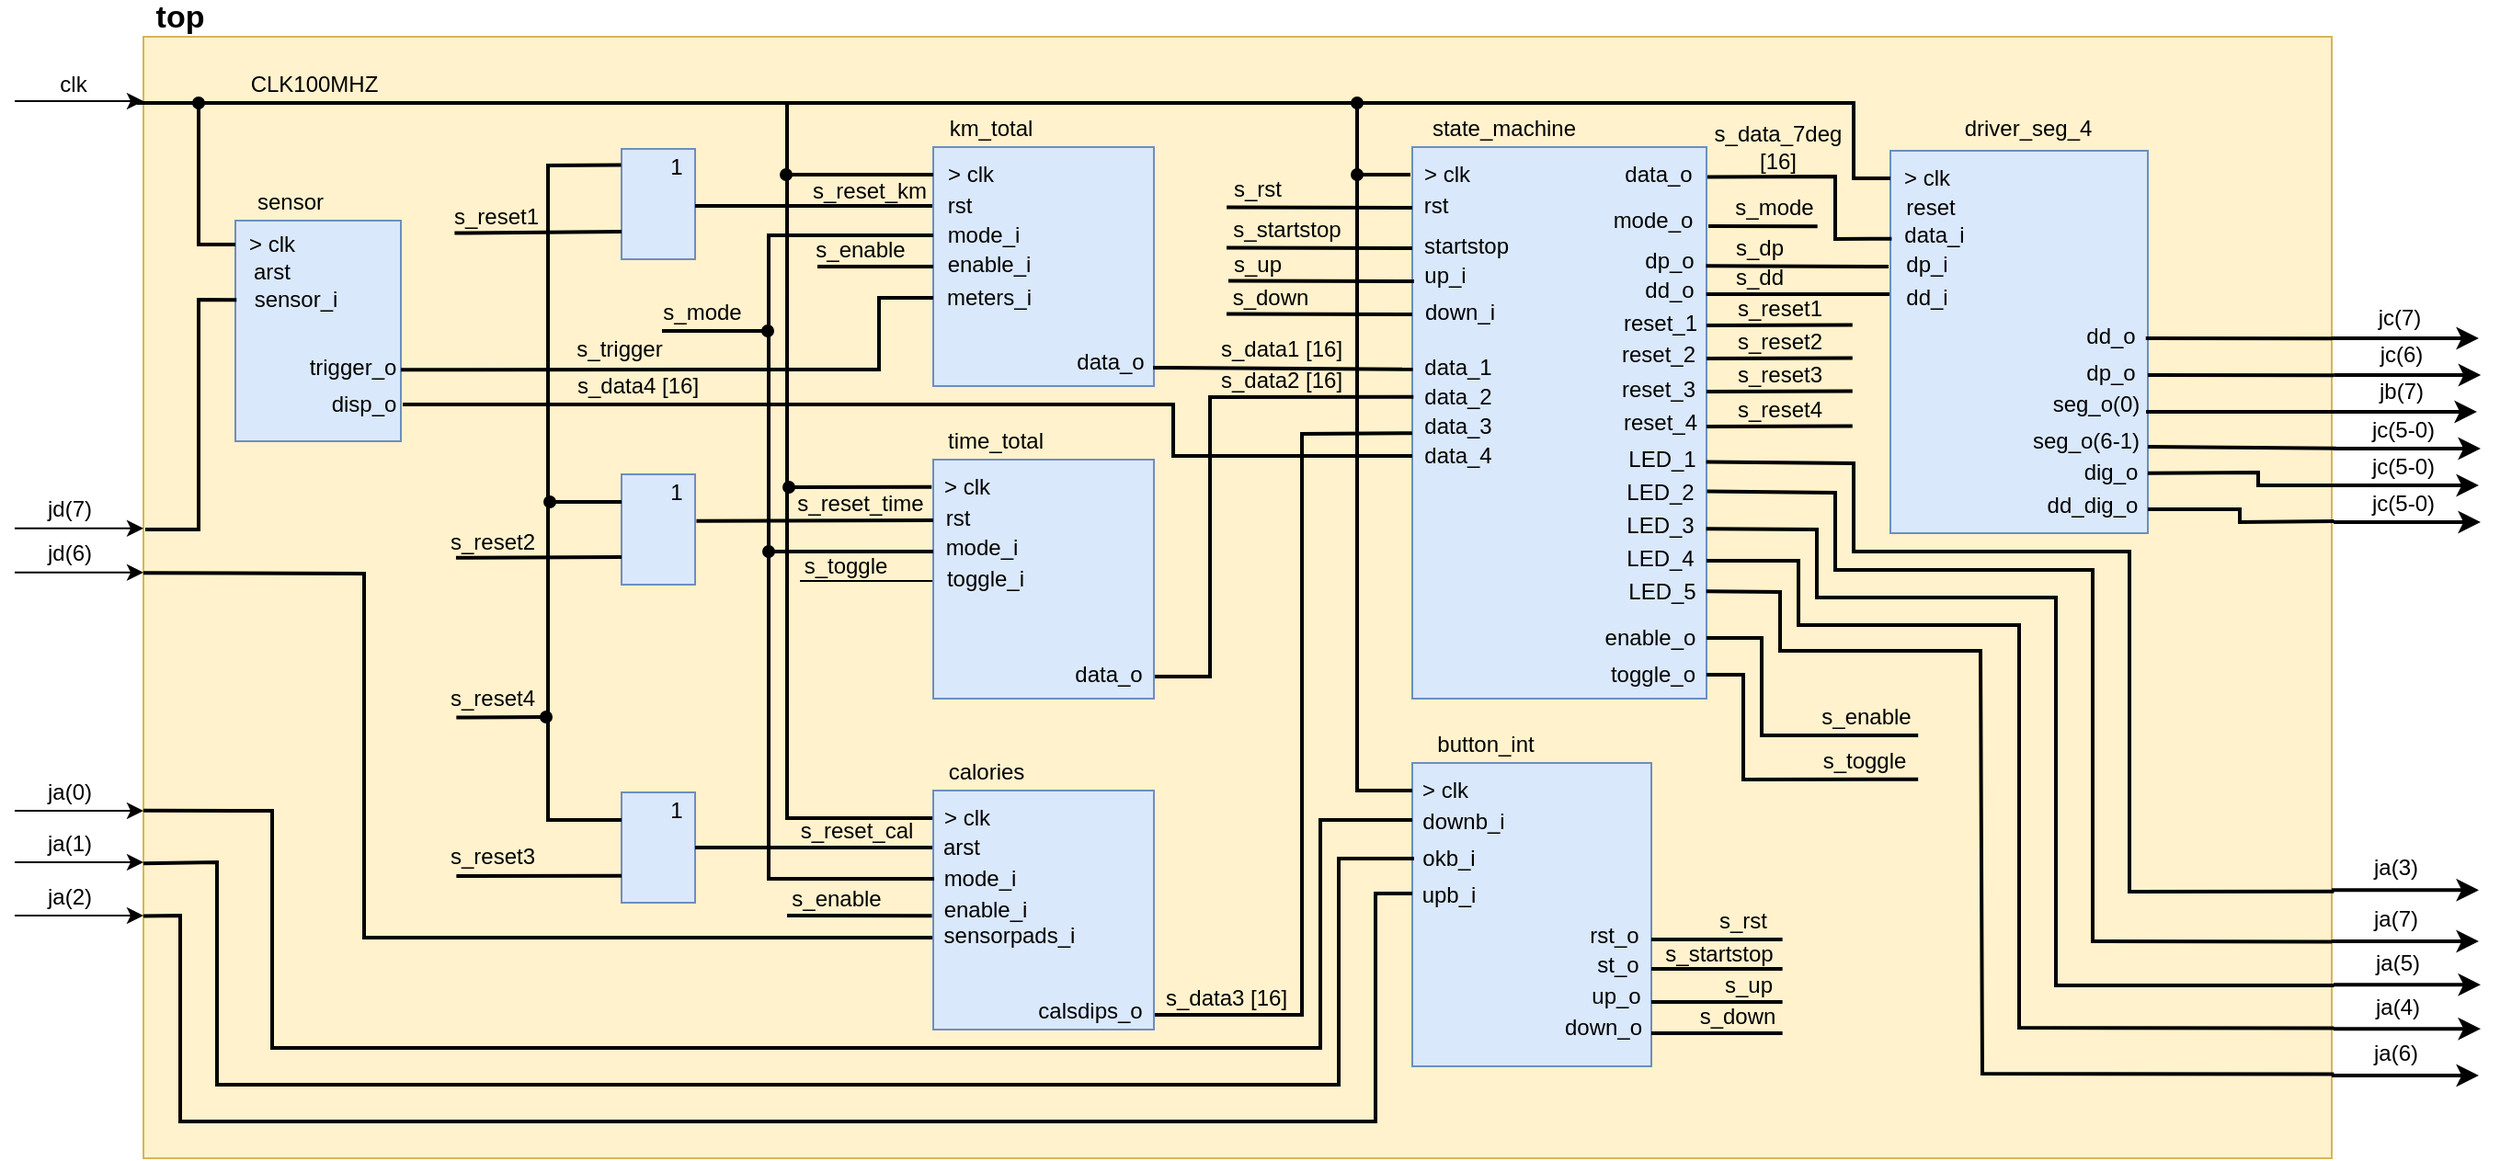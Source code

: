<mxfile version="14.6.9" type="device"><diagram id="CzfHT3BJYN8HPjfMeyfu" name="Page-1"><mxGraphModel dx="1681" dy="1705" grid="1" gridSize="10" guides="1" tooltips="1" connect="1" arrows="1" fold="1" page="1" pageScale="1" pageWidth="827" pageHeight="1169" math="0" shadow="0"><root><mxCell id="0"/><mxCell id="1" parent="0"/><mxCell id="PpUdKzaVcHyALRrH92id-59" value="" style="rounded=0;whiteSpace=wrap;html=1;fillColor=#fff2cc;strokeColor=#d6b656;" parent="1" vertex="1"><mxGeometry x="10" width="1190" height="610" as="geometry"/></mxCell><mxCell id="PpUdKzaVcHyALRrH92id-1" value="sensor" style="text;html=1;strokeColor=none;fillColor=none;align=center;verticalAlign=middle;whiteSpace=wrap;rounded=0;" parent="1" vertex="1"><mxGeometry x="60" y="80" width="60" height="20" as="geometry"/></mxCell><mxCell id="PpUdKzaVcHyALRrH92id-2" value="" style="rounded=0;whiteSpace=wrap;html=1;fillColor=#dae8fc;strokeColor=#6c8ebf;" parent="1" vertex="1"><mxGeometry x="60" y="100" width="90" height="120" as="geometry"/></mxCell><mxCell id="PpUdKzaVcHyALRrH92id-3" value="disp_o" style="text;html=1;strokeColor=none;fillColor=none;align=center;verticalAlign=middle;whiteSpace=wrap;rounded=0;" parent="1" vertex="1"><mxGeometry x="110" y="190" width="40" height="20" as="geometry"/></mxCell><mxCell id="PpUdKzaVcHyALRrH92id-5" value="" style="rounded=0;whiteSpace=wrap;html=1;fillColor=#dae8fc;strokeColor=#6c8ebf;" parent="1" vertex="1"><mxGeometry x="270" y="61" width="40" height="60" as="geometry"/></mxCell><mxCell id="PpUdKzaVcHyALRrH92id-6" value="1" style="text;html=1;strokeColor=none;fillColor=none;align=center;verticalAlign=middle;whiteSpace=wrap;rounded=0;" parent="1" vertex="1"><mxGeometry x="280" y="61" width="40" height="20" as="geometry"/></mxCell><mxCell id="PpUdKzaVcHyALRrH92id-7" value="" style="rounded=0;whiteSpace=wrap;html=1;fillColor=#dae8fc;strokeColor=#6c8ebf;" parent="1" vertex="1"><mxGeometry x="439.5" y="60" width="120" height="130" as="geometry"/></mxCell><mxCell id="PpUdKzaVcHyALRrH92id-8" value="&amp;gt; clk" style="text;html=1;strokeColor=none;fillColor=none;align=center;verticalAlign=middle;whiteSpace=wrap;rounded=0;" parent="1" vertex="1"><mxGeometry x="439.5" y="60" width="40" height="30" as="geometry"/></mxCell><mxCell id="PpUdKzaVcHyALRrH92id-9" value="rst" style="text;html=1;strokeColor=none;fillColor=none;align=center;verticalAlign=middle;whiteSpace=wrap;rounded=0;" parent="1" vertex="1"><mxGeometry x="433.5" y="82" width="40" height="20" as="geometry"/></mxCell><mxCell id="PpUdKzaVcHyALRrH92id-10" value="mode_i" style="text;html=1;strokeColor=none;fillColor=none;align=center;verticalAlign=middle;whiteSpace=wrap;rounded=0;" parent="1" vertex="1"><mxGeometry x="436.5" y="98" width="60" height="20" as="geometry"/></mxCell><mxCell id="PpUdKzaVcHyALRrH92id-11" value="enable_i" style="text;html=1;strokeColor=none;fillColor=none;align=center;verticalAlign=middle;whiteSpace=wrap;rounded=0;" parent="1" vertex="1"><mxGeometry x="429.5" y="114" width="80" height="20" as="geometry"/></mxCell><mxCell id="PpUdKzaVcHyALRrH92id-12" value="meters_i" style="text;html=1;strokeColor=none;fillColor=none;align=center;verticalAlign=middle;whiteSpace=wrap;rounded=0;" parent="1" vertex="1"><mxGeometry x="436.5" y="132" width="66" height="20" as="geometry"/></mxCell><mxCell id="PpUdKzaVcHyALRrH92id-13" value="data_o" style="text;html=1;strokeColor=none;fillColor=none;align=center;verticalAlign=middle;whiteSpace=wrap;rounded=0;" parent="1" vertex="1"><mxGeometry x="500.5" y="167" width="70" height="20" as="geometry"/></mxCell><mxCell id="PpUdKzaVcHyALRrH92id-14" value="" style="rounded=0;whiteSpace=wrap;html=1;fillColor=#dae8fc;strokeColor=#6c8ebf;" parent="1" vertex="1"><mxGeometry x="439.5" y="230" width="120" height="130" as="geometry"/></mxCell><mxCell id="PpUdKzaVcHyALRrH92id-16" value="rst" style="text;html=1;strokeColor=none;fillColor=none;align=center;verticalAlign=middle;whiteSpace=wrap;rounded=0;" parent="1" vertex="1"><mxGeometry x="433" y="252" width="40" height="20" as="geometry"/></mxCell><mxCell id="PpUdKzaVcHyALRrH92id-17" value="mode_i" style="text;html=1;strokeColor=none;fillColor=none;align=center;verticalAlign=middle;whiteSpace=wrap;rounded=0;" parent="1" vertex="1"><mxGeometry x="436" y="268" width="60" height="20" as="geometry"/></mxCell><mxCell id="PpUdKzaVcHyALRrH92id-18" value="toggle_i" style="text;html=1;strokeColor=none;fillColor=none;align=center;verticalAlign=middle;whiteSpace=wrap;rounded=0;" parent="1" vertex="1"><mxGeometry x="427.5" y="285" width="80" height="20" as="geometry"/></mxCell><mxCell id="PpUdKzaVcHyALRrH92id-20" value="data_o" style="text;html=1;strokeColor=none;fillColor=none;align=center;verticalAlign=middle;whiteSpace=wrap;rounded=0;" parent="1" vertex="1"><mxGeometry x="500" y="337" width="70" height="20" as="geometry"/></mxCell><mxCell id="PpUdKzaVcHyALRrH92id-21" value="" style="rounded=0;whiteSpace=wrap;html=1;fillColor=#dae8fc;strokeColor=#6c8ebf;" parent="1" vertex="1"><mxGeometry x="439.5" y="410" width="120" height="130" as="geometry"/></mxCell><mxCell id="PpUdKzaVcHyALRrH92id-26" value="calsdips_o" style="text;html=1;strokeColor=none;fillColor=none;align=center;verticalAlign=middle;whiteSpace=wrap;rounded=0;" parent="1" vertex="1"><mxGeometry x="489.5" y="520" width="70" height="20" as="geometry"/></mxCell><mxCell id="PpUdKzaVcHyALRrH92id-30" value="km_total" style="text;html=1;strokeColor=none;fillColor=none;align=center;verticalAlign=middle;whiteSpace=wrap;rounded=0;" parent="1" vertex="1"><mxGeometry x="437.5" y="40" width="66" height="20" as="geometry"/></mxCell><mxCell id="PpUdKzaVcHyALRrH92id-31" value="" style="rounded=0;whiteSpace=wrap;html=1;fillColor=#dae8fc;strokeColor=#6c8ebf;" parent="1" vertex="1"><mxGeometry x="700" y="60" width="160" height="300" as="geometry"/></mxCell><mxCell id="PpUdKzaVcHyALRrH92id-32" value="state_machine" style="text;html=1;strokeColor=none;fillColor=none;align=center;verticalAlign=middle;whiteSpace=wrap;rounded=0;" parent="1" vertex="1"><mxGeometry x="700" y="40" width="100" height="20" as="geometry"/></mxCell><mxCell id="PpUdKzaVcHyALRrH92id-33" value="&amp;gt; clk" style="text;html=1;strokeColor=none;fillColor=none;align=center;verticalAlign=middle;whiteSpace=wrap;rounded=0;" parent="1" vertex="1"><mxGeometry x="699" y="60" width="40" height="30" as="geometry"/></mxCell><mxCell id="PpUdKzaVcHyALRrH92id-34" value="rst" style="text;html=1;strokeColor=none;fillColor=none;align=center;verticalAlign=middle;whiteSpace=wrap;rounded=0;" parent="1" vertex="1"><mxGeometry x="693" y="82" width="40" height="20" as="geometry"/></mxCell><mxCell id="PpUdKzaVcHyALRrH92id-35" value="startstop" style="text;html=1;strokeColor=none;fillColor=none;align=center;verticalAlign=middle;whiteSpace=wrap;rounded=0;" parent="1" vertex="1"><mxGeometry x="698" y="104" width="63" height="20" as="geometry"/></mxCell><mxCell id="PpUdKzaVcHyALRrH92id-36" value="up_i" style="text;html=1;strokeColor=none;fillColor=none;align=center;verticalAlign=middle;whiteSpace=wrap;rounded=0;" parent="1" vertex="1"><mxGeometry x="698" y="120" width="40" height="20" as="geometry"/></mxCell><mxCell id="PpUdKzaVcHyALRrH92id-37" value="down_i" style="text;html=1;strokeColor=none;fillColor=none;align=center;verticalAlign=middle;whiteSpace=wrap;rounded=0;" parent="1" vertex="1"><mxGeometry x="706" y="140" width="40" height="20" as="geometry"/></mxCell><mxCell id="PpUdKzaVcHyALRrH92id-38" value="data_1" style="text;html=1;strokeColor=none;fillColor=none;align=center;verticalAlign=middle;whiteSpace=wrap;rounded=0;" parent="1" vertex="1"><mxGeometry x="705" y="170" width="40" height="20" as="geometry"/></mxCell><mxCell id="PpUdKzaVcHyALRrH92id-39" value="data_2" style="text;html=1;strokeColor=none;fillColor=none;align=center;verticalAlign=middle;whiteSpace=wrap;rounded=0;" parent="1" vertex="1"><mxGeometry x="705" y="186" width="40" height="20" as="geometry"/></mxCell><mxCell id="PpUdKzaVcHyALRrH92id-40" value="data_3" style="text;html=1;strokeColor=none;fillColor=none;align=center;verticalAlign=middle;whiteSpace=wrap;rounded=0;" parent="1" vertex="1"><mxGeometry x="700" y="202" width="50" height="20" as="geometry"/></mxCell><mxCell id="PpUdKzaVcHyALRrH92id-41" value="data_4" style="text;html=1;strokeColor=none;fillColor=none;align=center;verticalAlign=middle;whiteSpace=wrap;rounded=0;" parent="1" vertex="1"><mxGeometry x="700" y="218" width="50" height="20" as="geometry"/></mxCell><mxCell id="PpUdKzaVcHyALRrH92id-43" value="data_o" style="text;html=1;strokeColor=none;fillColor=none;align=center;verticalAlign=middle;whiteSpace=wrap;rounded=0;" parent="1" vertex="1"><mxGeometry x="814" y="65" width="40" height="20" as="geometry"/></mxCell><mxCell id="PpUdKzaVcHyALRrH92id-44" value="mode_o" style="text;html=1;strokeColor=none;fillColor=none;align=center;verticalAlign=middle;whiteSpace=wrap;rounded=0;" parent="1" vertex="1"><mxGeometry x="808" y="90" width="46" height="20" as="geometry"/></mxCell><mxCell id="PpUdKzaVcHyALRrH92id-46" value="reset_1" style="text;html=1;strokeColor=none;fillColor=none;align=center;verticalAlign=middle;whiteSpace=wrap;rounded=0;" parent="1" vertex="1"><mxGeometry x="809" y="146" width="52" height="20" as="geometry"/></mxCell><mxCell id="PpUdKzaVcHyALRrH92id-47" value="reset_2" style="text;html=1;strokeColor=none;fillColor=none;align=center;verticalAlign=middle;whiteSpace=wrap;rounded=0;" parent="1" vertex="1"><mxGeometry x="812" y="163" width="44" height="20" as="geometry"/></mxCell><mxCell id="PpUdKzaVcHyALRrH92id-48" value="reset_3" style="text;html=1;strokeColor=none;fillColor=none;align=center;verticalAlign=middle;whiteSpace=wrap;rounded=0;" parent="1" vertex="1"><mxGeometry x="812" y="182" width="44" height="20" as="geometry"/></mxCell><mxCell id="PpUdKzaVcHyALRrH92id-49" value="reset_4" style="text;html=1;strokeColor=none;fillColor=none;align=center;verticalAlign=middle;whiteSpace=wrap;rounded=0;" parent="1" vertex="1"><mxGeometry x="814" y="200" width="42" height="20" as="geometry"/></mxCell><mxCell id="PpUdKzaVcHyALRrH92id-50" value="LED_1" style="text;html=1;strokeColor=none;fillColor=none;align=center;verticalAlign=middle;whiteSpace=wrap;rounded=0;" parent="1" vertex="1"><mxGeometry x="816" y="230" width="40" as="geometry"/></mxCell><mxCell id="PpUdKzaVcHyALRrH92id-51" value="LED_2" style="text;html=1;strokeColor=none;fillColor=none;align=center;verticalAlign=middle;whiteSpace=wrap;rounded=0;" parent="1" vertex="1"><mxGeometry x="815" y="238" width="40" height="20" as="geometry"/></mxCell><mxCell id="PpUdKzaVcHyALRrH92id-52" value="LED_3" style="text;html=1;strokeColor=none;fillColor=none;align=center;verticalAlign=middle;whiteSpace=wrap;rounded=0;" parent="1" vertex="1"><mxGeometry x="815" y="256" width="40" height="20" as="geometry"/></mxCell><mxCell id="PpUdKzaVcHyALRrH92id-53" value="&lt;span&gt;LED_4&lt;/span&gt;" style="text;html=1;strokeColor=none;fillColor=none;align=center;verticalAlign=middle;whiteSpace=wrap;rounded=0;" parent="1" vertex="1"><mxGeometry x="815" y="274" width="40" height="20" as="geometry"/></mxCell><mxCell id="PpUdKzaVcHyALRrH92id-54" value="LED_5" style="text;html=1;strokeColor=none;fillColor=none;align=center;verticalAlign=middle;whiteSpace=wrap;rounded=0;" parent="1" vertex="1"><mxGeometry x="816" y="292" width="40" height="20" as="geometry"/></mxCell><mxCell id="PpUdKzaVcHyALRrH92id-55" value="" style="rounded=0;whiteSpace=wrap;html=1;fillColor=#dae8fc;strokeColor=#6c8ebf;" parent="1" vertex="1"><mxGeometry x="700" y="395" width="130" height="165" as="geometry"/></mxCell><mxCell id="PpUdKzaVcHyALRrH92id-56" value="button_int" style="text;html=1;strokeColor=none;fillColor=none;align=center;verticalAlign=middle;whiteSpace=wrap;rounded=0;" parent="1" vertex="1"><mxGeometry x="698" y="375" width="84" height="20" as="geometry"/></mxCell><mxCell id="PpUdKzaVcHyALRrH92id-57" value="upb_i" style="text;html=1;strokeColor=none;fillColor=none;align=center;verticalAlign=middle;whiteSpace=wrap;rounded=0;" parent="1" vertex="1"><mxGeometry x="700" y="457" width="40" height="20" as="geometry"/></mxCell><mxCell id="PpUdKzaVcHyALRrH92id-58" value="&amp;gt; clk" style="text;html=1;strokeColor=none;fillColor=none;align=center;verticalAlign=middle;whiteSpace=wrap;rounded=0;" parent="1" vertex="1"><mxGeometry x="698" y="395" width="40" height="30" as="geometry"/></mxCell><mxCell id="PpUdKzaVcHyALRrH92id-60" value="downb_i" style="text;html=1;strokeColor=none;fillColor=none;align=center;verticalAlign=middle;whiteSpace=wrap;rounded=0;" parent="1" vertex="1"><mxGeometry x="696" y="417" width="64" height="20" as="geometry"/></mxCell><mxCell id="PpUdKzaVcHyALRrH92id-61" value="okb_i" style="text;html=1;strokeColor=none;fillColor=none;align=center;verticalAlign=middle;whiteSpace=wrap;rounded=0;" parent="1" vertex="1"><mxGeometry x="700" y="437" width="40" height="20" as="geometry"/></mxCell><mxCell id="PpUdKzaVcHyALRrH92id-62" value="rst_o" style="text;html=1;strokeColor=none;fillColor=none;align=center;verticalAlign=middle;whiteSpace=wrap;rounded=0;" parent="1" vertex="1"><mxGeometry x="790" y="479" width="40" height="20" as="geometry"/></mxCell><mxCell id="PpUdKzaVcHyALRrH92id-63" value="st_o" style="text;html=1;strokeColor=none;fillColor=none;align=center;verticalAlign=middle;whiteSpace=wrap;rounded=0;" parent="1" vertex="1"><mxGeometry x="792" y="495" width="40" height="20" as="geometry"/></mxCell><mxCell id="PpUdKzaVcHyALRrH92id-64" value="up_o" style="text;html=1;strokeColor=none;fillColor=none;align=center;verticalAlign=middle;whiteSpace=wrap;rounded=0;" parent="1" vertex="1"><mxGeometry x="791" y="512" width="40" height="20" as="geometry"/></mxCell><mxCell id="PpUdKzaVcHyALRrH92id-65" value="down_o" style="text;html=1;strokeColor=none;fillColor=none;align=center;verticalAlign=middle;whiteSpace=wrap;rounded=0;" parent="1" vertex="1"><mxGeometry x="780" y="529" width="48" height="20" as="geometry"/></mxCell><mxCell id="PpUdKzaVcHyALRrH92id-66" value="" style="rounded=0;whiteSpace=wrap;html=1;fillColor=#dae8fc;strokeColor=#6c8ebf;" parent="1" vertex="1"><mxGeometry x="960" y="62" width="140" height="208" as="geometry"/></mxCell><mxCell id="PpUdKzaVcHyALRrH92id-67" value="driver_seg_4" style="text;html=1;strokeColor=none;fillColor=none;align=center;verticalAlign=middle;whiteSpace=wrap;rounded=0;" parent="1" vertex="1"><mxGeometry x="1000" y="40" width="70" height="20" as="geometry"/></mxCell><mxCell id="PpUdKzaVcHyALRrH92id-68" value="&lt;font style=&quot;font-size: 17px&quot;&gt;&lt;b&gt;top&lt;/b&gt;&lt;/font&gt;" style="text;html=1;strokeColor=none;fillColor=none;align=center;verticalAlign=middle;whiteSpace=wrap;rounded=0;" parent="1" vertex="1"><mxGeometry x="-30" y="-20" width="120" height="20" as="geometry"/></mxCell><mxCell id="PpUdKzaVcHyALRrH92id-71" value="" style="rounded=0;whiteSpace=wrap;html=1;fillColor=#dae8fc;strokeColor=#6c8ebf;" parent="1" vertex="1"><mxGeometry x="270" y="238" width="40" height="60" as="geometry"/></mxCell><mxCell id="PpUdKzaVcHyALRrH92id-72" value="1" style="text;html=1;strokeColor=none;fillColor=none;align=center;verticalAlign=middle;whiteSpace=wrap;rounded=0;" parent="1" vertex="1"><mxGeometry x="280" y="238" width="40" height="20" as="geometry"/></mxCell><mxCell id="PpUdKzaVcHyALRrH92id-73" value="" style="rounded=0;whiteSpace=wrap;html=1;fillColor=#dae8fc;strokeColor=#6c8ebf;" parent="1" vertex="1"><mxGeometry x="270" y="411" width="40" height="60" as="geometry"/></mxCell><mxCell id="PpUdKzaVcHyALRrH92id-74" value="1" style="text;html=1;strokeColor=none;fillColor=none;align=center;verticalAlign=middle;whiteSpace=wrap;rounded=0;" parent="1" vertex="1"><mxGeometry x="280" y="411" width="40" height="20" as="geometry"/></mxCell><mxCell id="PpUdKzaVcHyALRrH92id-75" value="" style="endArrow=classic;html=1;" parent="1" edge="1"><mxGeometry width="50" height="50" relative="1" as="geometry"><mxPoint x="-60" y="35" as="sourcePoint"/><mxPoint x="10" y="35" as="targetPoint"/></mxGeometry></mxCell><mxCell id="PpUdKzaVcHyALRrH92id-76" value="CLK100MHZ" style="text;html=1;strokeColor=none;fillColor=none;align=center;verticalAlign=middle;whiteSpace=wrap;rounded=0;" parent="1" vertex="1"><mxGeometry x="63" y="16" width="80" height="20" as="geometry"/></mxCell><mxCell id="PpUdKzaVcHyALRrH92id-77" value="" style="endArrow=classic;html=1;" parent="1" edge="1"><mxGeometry width="50" height="50" relative="1" as="geometry"><mxPoint x="-60" y="421" as="sourcePoint"/><mxPoint x="10" y="421" as="targetPoint"/></mxGeometry></mxCell><mxCell id="PpUdKzaVcHyALRrH92id-79" value="ja(0)" style="text;html=1;strokeColor=none;fillColor=none;align=center;verticalAlign=middle;whiteSpace=wrap;rounded=0;" parent="1" vertex="1"><mxGeometry x="-50" y="401" width="40" height="20" as="geometry"/></mxCell><mxCell id="PpUdKzaVcHyALRrH92id-80" value="" style="endArrow=classic;html=1;" parent="1" edge="1"><mxGeometry width="50" height="50" relative="1" as="geometry"><mxPoint x="-60" y="449" as="sourcePoint"/><mxPoint x="10" y="449" as="targetPoint"/></mxGeometry></mxCell><mxCell id="PpUdKzaVcHyALRrH92id-81" value="ja(1)" style="text;html=1;strokeColor=none;fillColor=none;align=center;verticalAlign=middle;whiteSpace=wrap;rounded=0;" parent="1" vertex="1"><mxGeometry x="-50" y="429" width="40" height="20" as="geometry"/></mxCell><mxCell id="PpUdKzaVcHyALRrH92id-82" value="" style="endArrow=classic;html=1;" parent="1" edge="1"><mxGeometry width="50" height="50" relative="1" as="geometry"><mxPoint x="-60" y="478" as="sourcePoint"/><mxPoint x="10" y="478" as="targetPoint"/></mxGeometry></mxCell><mxCell id="PpUdKzaVcHyALRrH92id-83" value="ja(2)" style="text;html=1;strokeColor=none;fillColor=none;align=center;verticalAlign=middle;whiteSpace=wrap;rounded=0;" parent="1" vertex="1"><mxGeometry x="-50" y="458" width="40" height="20" as="geometry"/></mxCell><mxCell id="PpUdKzaVcHyALRrH92id-88" value="" style="endArrow=classic;html=1;" parent="1" edge="1"><mxGeometry width="50" height="50" relative="1" as="geometry"><mxPoint x="-60" y="267.43" as="sourcePoint"/><mxPoint x="10" y="267.43" as="targetPoint"/></mxGeometry></mxCell><mxCell id="PpUdKzaVcHyALRrH92id-89" value="jd(7)" style="text;html=1;strokeColor=none;fillColor=none;align=center;verticalAlign=middle;whiteSpace=wrap;rounded=0;" parent="1" vertex="1"><mxGeometry x="-50" y="247.43" width="40" height="20" as="geometry"/></mxCell><mxCell id="PpUdKzaVcHyALRrH92id-90" value="" style="endArrow=classic;html=1;" parent="1" edge="1"><mxGeometry width="50" height="50" relative="1" as="geometry"><mxPoint x="-60" y="291.43" as="sourcePoint"/><mxPoint x="10" y="291.43" as="targetPoint"/></mxGeometry></mxCell><mxCell id="PpUdKzaVcHyALRrH92id-91" value="jd(6)" style="text;html=1;strokeColor=none;fillColor=none;align=center;verticalAlign=middle;whiteSpace=wrap;rounded=0;" parent="1" vertex="1"><mxGeometry x="-50" y="271.43" width="40" height="20" as="geometry"/></mxCell><mxCell id="PpUdKzaVcHyALRrH92id-92" value="&amp;gt; clk" style="text;html=1;strokeColor=none;fillColor=none;align=center;verticalAlign=middle;whiteSpace=wrap;rounded=0;" parent="1" vertex="1"><mxGeometry x="60" y="98" width="40" height="30" as="geometry"/></mxCell><mxCell id="PpUdKzaVcHyALRrH92id-93" value="arst" style="text;html=1;strokeColor=none;fillColor=none;align=center;verticalAlign=middle;whiteSpace=wrap;rounded=0;" parent="1" vertex="1"><mxGeometry x="60" y="118" width="40" height="20" as="geometry"/></mxCell><mxCell id="PpUdKzaVcHyALRrH92id-94" value="trigger_o" style="text;html=1;strokeColor=none;fillColor=none;align=center;verticalAlign=middle;whiteSpace=wrap;rounded=0;" parent="1" vertex="1"><mxGeometry x="104" y="170" width="40" height="20" as="geometry"/></mxCell><mxCell id="PpUdKzaVcHyALRrH92id-95" value="" style="endArrow=none;html=1;exitX=0;exitY=0.25;exitDx=0;exitDy=0;rounded=0;strokeWidth=2;entryX=-0.006;entryY=0.145;entryDx=0;entryDy=0;entryPerimeter=0;" parent="1" source="PpUdKzaVcHyALRrH92id-73" target="PpUdKzaVcHyALRrH92id-5" edge="1"><mxGeometry width="50" height="50" relative="1" as="geometry"><mxPoint x="220" y="143" as="sourcePoint"/><mxPoint x="270" y="93" as="targetPoint"/><Array as="points"><mxPoint x="230" y="426"/><mxPoint x="230" y="70"/></Array></mxGeometry></mxCell><mxCell id="PpUdKzaVcHyALRrH92id-96" value="" style="endArrow=none;html=1;strokeWidth=2;exitX=0.143;exitY=0.607;exitDx=0;exitDy=0;exitPerimeter=0;" parent="1" source="PpUdKzaVcHyALRrH92id-59" edge="1"><mxGeometry width="50" height="50" relative="1" as="geometry"><mxPoint x="480" y="300" as="sourcePoint"/><mxPoint x="230" y="370" as="targetPoint"/></mxGeometry></mxCell><mxCell id="PpUdKzaVcHyALRrH92id-98" value="s_reset4" style="text;html=1;strokeColor=none;fillColor=none;align=center;verticalAlign=middle;whiteSpace=wrap;rounded=0;" parent="1" vertex="1"><mxGeometry x="180" y="350" width="40" height="20" as="geometry"/></mxCell><mxCell id="PpUdKzaVcHyALRrH92id-99" value="" style="endArrow=none;html=1;strokeWidth=2;entryX=0;entryY=0.75;entryDx=0;entryDy=0;exitX=-0.07;exitY=0.938;exitDx=0;exitDy=0;exitPerimeter=0;" parent="1" source="PpUdKzaVcHyALRrH92id-100" target="PpUdKzaVcHyALRrH92id-5" edge="1"><mxGeometry width="50" height="50" relative="1" as="geometry"><mxPoint x="480" y="300" as="sourcePoint"/><mxPoint x="530" y="250" as="targetPoint"/></mxGeometry></mxCell><mxCell id="PpUdKzaVcHyALRrH92id-100" value="s_reset1" style="text;html=1;strokeColor=none;fillColor=none;align=center;verticalAlign=middle;whiteSpace=wrap;rounded=0;" parent="1" vertex="1"><mxGeometry x="182" y="88" width="40" height="20" as="geometry"/></mxCell><mxCell id="PpUdKzaVcHyALRrH92id-101" value="" style="ellipse;whiteSpace=wrap;html=1;fillColor=#000000;" parent="1" vertex="1"><mxGeometry x="226" y="367" width="6" height="6" as="geometry"/></mxCell><mxCell id="PpUdKzaVcHyALRrH92id-103" value="" style="endArrow=none;html=1;strokeWidth=2;entryX=0;entryY=0.25;entryDx=0;entryDy=0;" parent="1" target="PpUdKzaVcHyALRrH92id-71" edge="1"><mxGeometry width="50" height="50" relative="1" as="geometry"><mxPoint x="230" y="253" as="sourcePoint"/><mxPoint x="340" y="140" as="targetPoint"/></mxGeometry></mxCell><mxCell id="PpUdKzaVcHyALRrH92id-104" value="" style="endArrow=none;html=1;strokeWidth=2;entryX=0;entryY=0.75;entryDx=0;entryDy=0;exitX=-0.001;exitY=0.92;exitDx=0;exitDy=0;exitPerimeter=0;" parent="1" source="PpUdKzaVcHyALRrH92id-105" target="PpUdKzaVcHyALRrH92id-71" edge="1"><mxGeometry width="50" height="50" relative="1" as="geometry"><mxPoint x="184" y="284" as="sourcePoint"/><mxPoint x="350" y="280" as="targetPoint"/></mxGeometry></mxCell><mxCell id="PpUdKzaVcHyALRrH92id-105" value="s_reset2" style="text;html=1;strokeColor=none;fillColor=none;align=center;verticalAlign=middle;whiteSpace=wrap;rounded=0;" parent="1" vertex="1"><mxGeometry x="180" y="265" width="40" height="20" as="geometry"/></mxCell><mxCell id="PpUdKzaVcHyALRrH92id-106" value="" style="ellipse;whiteSpace=wrap;html=1;fillColor=#000000;" parent="1" vertex="1"><mxGeometry x="228" y="250" width="6" height="6" as="geometry"/></mxCell><mxCell id="PpUdKzaVcHyALRrH92id-108" value="" style="endArrow=none;html=1;strokeWidth=2;entryX=0;entryY=0.75;entryDx=0;entryDy=0;exitX=0.143;exitY=0.764;exitDx=0;exitDy=0;exitPerimeter=0;" parent="1" edge="1"><mxGeometry width="50" height="50" relative="1" as="geometry"><mxPoint x="180.17" y="456.47" as="sourcePoint"/><mxPoint x="270.0" y="456.43" as="targetPoint"/></mxGeometry></mxCell><mxCell id="PpUdKzaVcHyALRrH92id-110" value="s_reset3" style="text;html=1;strokeColor=none;fillColor=none;align=center;verticalAlign=middle;whiteSpace=wrap;rounded=0;" parent="1" vertex="1"><mxGeometry x="180" y="436.43" width="40" height="20" as="geometry"/></mxCell><mxCell id="PpUdKzaVcHyALRrH92id-111" value="" style="endArrow=none;html=1;strokeWidth=2;entryX=0;entryY=0.5;entryDx=0;entryDy=0;rounded=0;startArrow=none;" parent="1" target="PpUdKzaVcHyALRrH92id-8" edge="1"><mxGeometry width="50" height="50" relative="1" as="geometry"><mxPoint x="370" y="36" as="sourcePoint"/><mxPoint x="350" y="80" as="targetPoint"/><Array as="points"><mxPoint x="360" y="36"/><mxPoint x="360" y="75"/></Array></mxGeometry></mxCell><mxCell id="PpUdKzaVcHyALRrH92id-112" value="" style="endArrow=none;html=1;strokeWidth=2;exitX=0.038;exitY=0.5;exitDx=0;exitDy=0;rounded=0;exitPerimeter=0;entryX=0.059;entryY=0.039;entryDx=0;entryDy=0;entryPerimeter=0;" parent="1" source="PpUdKzaVcHyALRrH92id-157" target="PpUdKzaVcHyALRrH92id-300" edge="1"><mxGeometry width="50" height="50" relative="1" as="geometry"><mxPoint x="390.02" y="425" as="sourcePoint"/><mxPoint x="370" y="70" as="targetPoint"/><Array as="points"><mxPoint x="360" y="425"/></Array></mxGeometry></mxCell><mxCell id="PpUdKzaVcHyALRrH92id-116" value="" style="endArrow=none;html=1;strokeWidth=2;entryX=0.028;entryY=0.497;entryDx=0;entryDy=0;entryPerimeter=0;" parent="1" source="PpUdKzaVcHyALRrH92id-117" target="PpUdKzaVcHyALRrH92id-155" edge="1"><mxGeometry width="50" height="50" relative="1" as="geometry"><mxPoint x="370" y="245" as="sourcePoint"/><mxPoint x="389.5" y="245" as="targetPoint"/></mxGeometry></mxCell><mxCell id="PpUdKzaVcHyALRrH92id-117" value="" style="ellipse;whiteSpace=wrap;html=1;fillColor=#000000;" parent="1" vertex="1"><mxGeometry x="358" y="242" width="6" height="6" as="geometry"/></mxCell><mxCell id="PpUdKzaVcHyALRrH92id-118" value="" style="endArrow=none;html=1;strokeWidth=2;entryX=0.05;entryY=0.5;entryDx=0;entryDy=0;entryPerimeter=0;exitX=0.092;exitY=0.5;exitDx=0;exitDy=0;exitPerimeter=0;rounded=0;" parent="1" source="PpUdKzaVcHyALRrH92id-158" target="PpUdKzaVcHyALRrH92id-10" edge="1"><mxGeometry width="50" height="50" relative="1" as="geometry"><mxPoint x="389" y="458" as="sourcePoint"/><mxPoint x="270" y="200" as="targetPoint"/><Array as="points"><mxPoint x="350" y="458"/><mxPoint x="350" y="108"/></Array></mxGeometry></mxCell><mxCell id="PpUdKzaVcHyALRrH92id-119" value="" style="endArrow=none;html=1;strokeWidth=2;entryX=0.058;entryY=0.6;entryDx=0;entryDy=0;entryPerimeter=0;" parent="1" target="PpUdKzaVcHyALRrH92id-17" edge="1"><mxGeometry width="50" height="50" relative="1" as="geometry"><mxPoint x="350" y="280" as="sourcePoint"/><mxPoint x="150" y="310" as="targetPoint"/></mxGeometry></mxCell><mxCell id="PpUdKzaVcHyALRrH92id-120" value="" style="ellipse;whiteSpace=wrap;html=1;fillColor=#000000;" parent="1" vertex="1"><mxGeometry x="347" y="277" width="6" height="6" as="geometry"/></mxCell><mxCell id="PpUdKzaVcHyALRrH92id-121" value="" style="endArrow=none;html=1;strokeWidth=2;entryX=0.583;entryY=0.5;entryDx=0;entryDy=0;entryPerimeter=0;" parent="1" target="PpUdKzaVcHyALRrH92id-123" edge="1"><mxGeometry width="50" height="50" relative="1" as="geometry"><mxPoint x="292" y="160" as="sourcePoint"/><mxPoint x="349" y="174" as="targetPoint"/></mxGeometry></mxCell><mxCell id="PpUdKzaVcHyALRrH92id-123" value="" style="ellipse;whiteSpace=wrap;html=1;fillColor=#000000;" parent="1" vertex="1"><mxGeometry x="346.5" y="157" width="6" height="6" as="geometry"/></mxCell><mxCell id="PpUdKzaVcHyALRrH92id-124" value="" style="endArrow=none;html=1;strokeWidth=2;exitX=1;exitY=0.5;exitDx=0;exitDy=0;rounded=0;entryX=0.112;entryY=0.5;entryDx=0;entryDy=0;entryPerimeter=0;" parent="1" source="PpUdKzaVcHyALRrH92id-73" target="PpUdKzaVcHyALRrH92id-159" edge="1"><mxGeometry width="50" height="50" relative="1" as="geometry"><mxPoint x="650" y="390" as="sourcePoint"/><mxPoint x="426" y="440" as="targetPoint"/><Array as="points"><mxPoint x="340" y="441"/></Array></mxGeometry></mxCell><mxCell id="PpUdKzaVcHyALRrH92id-125" value="" style="endArrow=none;html=1;strokeWidth=2;entryX=0.162;entryY=0.55;entryDx=0;entryDy=0;entryPerimeter=0;exitX=1.018;exitY=0.423;exitDx=0;exitDy=0;exitPerimeter=0;" parent="1" source="PpUdKzaVcHyALRrH92id-71" target="PpUdKzaVcHyALRrH92id-16" edge="1"><mxGeometry width="50" height="50" relative="1" as="geometry"><mxPoint x="340" y="280" as="sourcePoint"/><mxPoint x="390" y="230" as="targetPoint"/></mxGeometry></mxCell><mxCell id="PpUdKzaVcHyALRrH92id-127" value="" style="endArrow=none;html=1;strokeWidth=2;entryX=0.061;entryY=-0.043;entryDx=0;entryDy=0;entryPerimeter=0;" parent="1" target="PpUdKzaVcHyALRrH92id-161" edge="1"><mxGeometry width="50" height="50" relative="1" as="geometry"><mxPoint x="360" y="478" as="sourcePoint"/><mxPoint x="389.5" y="478" as="targetPoint"/></mxGeometry></mxCell><mxCell id="PpUdKzaVcHyALRrH92id-128" value="s_enable" style="text;html=1;strokeColor=none;fillColor=none;align=center;verticalAlign=middle;whiteSpace=wrap;rounded=0;" parent="1" vertex="1"><mxGeometry x="367" y="459" width="40" height="20" as="geometry"/></mxCell><mxCell id="PpUdKzaVcHyALRrH92id-129" value="" style="endArrow=none;html=1;strokeWidth=2;exitX=0;exitY=0.478;exitDx=0;exitDy=0;exitPerimeter=0;rounded=0;entryX=0.063;entryY=0.55;entryDx=0;entryDy=0;entryPerimeter=0;" parent="1" source="PpUdKzaVcHyALRrH92id-59" target="PpUdKzaVcHyALRrH92id-161" edge="1"><mxGeometry width="50" height="50" relative="1" as="geometry"><mxPoint x="340" y="540" as="sourcePoint"/><mxPoint x="390" y="490" as="targetPoint"/><Array as="points"><mxPoint x="130" y="292"/><mxPoint x="130" y="490"/></Array></mxGeometry></mxCell><mxCell id="PpUdKzaVcHyALRrH92id-130" value="sensor_i" style="text;html=1;strokeColor=none;fillColor=none;align=center;verticalAlign=middle;whiteSpace=wrap;rounded=0;" parent="1" vertex="1"><mxGeometry x="63" y="133" width="60" height="20" as="geometry"/></mxCell><mxCell id="PpUdKzaVcHyALRrH92id-131" value="" style="endArrow=none;html=1;strokeWidth=2;entryX=0;entryY=0.5;entryDx=0;entryDy=0;rounded=0;" parent="1" target="PpUdKzaVcHyALRrH92id-92" edge="1"><mxGeometry width="50" height="50" relative="1" as="geometry"><mxPoint x="40" y="35" as="sourcePoint"/><mxPoint x="270" y="180" as="targetPoint"/><Array as="points"><mxPoint x="40" y="113"/></Array></mxGeometry></mxCell><mxCell id="PpUdKzaVcHyALRrH92id-132" value="" style="ellipse;whiteSpace=wrap;html=1;fillColor=#000000;" parent="1" vertex="1"><mxGeometry x="37" y="33" width="6" height="6" as="geometry"/></mxCell><mxCell id="PpUdKzaVcHyALRrH92id-154" value="time_total" style="text;html=1;strokeColor=none;fillColor=none;align=center;verticalAlign=middle;whiteSpace=wrap;rounded=0;" parent="1" vertex="1"><mxGeometry x="437" y="210" width="72.5" height="20" as="geometry"/></mxCell><mxCell id="PpUdKzaVcHyALRrH92id-155" value="&amp;gt; clk" style="text;html=1;strokeColor=none;fillColor=none;align=center;verticalAlign=middle;whiteSpace=wrap;rounded=0;" parent="1" vertex="1"><mxGeometry x="437.5" y="230" width="40" height="30" as="geometry"/></mxCell><mxCell id="PpUdKzaVcHyALRrH92id-156" value="calories" style="text;html=1;strokeColor=none;fillColor=none;align=center;verticalAlign=middle;whiteSpace=wrap;rounded=0;" parent="1" vertex="1"><mxGeometry x="437.75" y="390" width="60.5" height="20" as="geometry"/></mxCell><mxCell id="PpUdKzaVcHyALRrH92id-157" value="&amp;gt; clk" style="text;html=1;strokeColor=none;fillColor=none;align=center;verticalAlign=middle;whiteSpace=wrap;rounded=0;" parent="1" vertex="1"><mxGeometry x="437.5" y="410" width="40" height="30" as="geometry"/></mxCell><mxCell id="PpUdKzaVcHyALRrH92id-158" value="mode_i" style="text;html=1;strokeColor=none;fillColor=none;align=center;verticalAlign=middle;whiteSpace=wrap;rounded=0;" parent="1" vertex="1"><mxGeometry x="434.5" y="448" width="60" height="20" as="geometry"/></mxCell><mxCell id="PpUdKzaVcHyALRrH92id-159" value="arst" style="text;html=1;strokeColor=none;fillColor=none;align=center;verticalAlign=middle;whiteSpace=wrap;rounded=0;" parent="1" vertex="1"><mxGeometry x="434.5" y="431" width="40" height="20" as="geometry"/></mxCell><mxCell id="PpUdKzaVcHyALRrH92id-160" value="enable_i" style="text;html=1;strokeColor=none;fillColor=none;align=center;verticalAlign=middle;whiteSpace=wrap;rounded=0;" parent="1" vertex="1"><mxGeometry x="443" y="465" width="50" height="20" as="geometry"/></mxCell><mxCell id="PpUdKzaVcHyALRrH92id-161" value="sensorpads_i" style="text;html=1;strokeColor=none;fillColor=none;align=center;verticalAlign=middle;whiteSpace=wrap;rounded=0;" parent="1" vertex="1"><mxGeometry x="433" y="479" width="95.5" height="20" as="geometry"/></mxCell><mxCell id="PpUdKzaVcHyALRrH92id-162" value="" style="endArrow=none;html=1;strokeWidth=2;exitX=0.308;exitY=0.205;exitDx=0;exitDy=0;exitPerimeter=0;" parent="1" source="PpUdKzaVcHyALRrH92id-59" edge="1"><mxGeometry width="50" height="50" relative="1" as="geometry"><mxPoint x="389.5" y="175" as="sourcePoint"/><mxPoint x="439.5" y="125" as="targetPoint"/></mxGeometry></mxCell><mxCell id="PpUdKzaVcHyALRrH92id-163" value="s_enable" style="text;html=1;strokeColor=none;fillColor=none;align=center;verticalAlign=middle;whiteSpace=wrap;rounded=0;" parent="1" vertex="1"><mxGeometry x="380" y="106" width="40" height="20" as="geometry"/></mxCell><mxCell id="PpUdKzaVcHyALRrH92id-164" value="" style="endArrow=none;html=1;strokeWidth=2;entryX=0.002;entryY=0.403;entryDx=0;entryDy=0;entryPerimeter=0;exitX=0.836;exitY=0.65;exitDx=0;exitDy=0;exitPerimeter=0;" parent="1" source="PpUdKzaVcHyALRrH92id-13" target="PpUdKzaVcHyALRrH92id-31" edge="1"><mxGeometry width="50" height="50" relative="1" as="geometry"><mxPoint x="640" y="380" as="sourcePoint"/><mxPoint x="690" y="330" as="targetPoint"/></mxGeometry></mxCell><mxCell id="PpUdKzaVcHyALRrH92id-165" value="" style="endArrow=none;html=1;strokeWidth=2;entryX=0.004;entryY=0.453;entryDx=0;entryDy=0;entryPerimeter=0;exitX=0.857;exitY=0.55;exitDx=0;exitDy=0;exitPerimeter=0;rounded=0;" parent="1" source="PpUdKzaVcHyALRrH92id-20" target="PpUdKzaVcHyALRrH92id-31" edge="1"><mxGeometry width="50" height="50" relative="1" as="geometry"><mxPoint x="580" y="360" as="sourcePoint"/><mxPoint x="630" y="310" as="targetPoint"/><Array as="points"><mxPoint x="590" y="348"/><mxPoint x="590" y="196"/></Array></mxGeometry></mxCell><mxCell id="PpUdKzaVcHyALRrH92id-166" value="" style="endArrow=none;html=1;strokeWidth=2;entryX=-0.002;entryY=-0.119;entryDx=0;entryDy=0;entryPerimeter=0;exitX=1.007;exitY=0.6;exitDx=0;exitDy=0;exitPerimeter=0;rounded=0;" parent="1" source="PpUdKzaVcHyALRrH92id-26" target="PpUdKzaVcHyALRrH92id-41" edge="1"><mxGeometry width="50" height="50" relative="1" as="geometry"><mxPoint x="580" y="360" as="sourcePoint"/><mxPoint x="630" y="310" as="targetPoint"/><Array as="points"><mxPoint x="640" y="532"/><mxPoint x="640" y="216"/></Array></mxGeometry></mxCell><mxCell id="PpUdKzaVcHyALRrH92id-167" value="" style="endArrow=none;html=1;strokeWidth=2;entryX=0;entryY=0.5;entryDx=0;entryDy=0;exitX=1.025;exitY=0.5;exitDx=0;exitDy=0;exitPerimeter=0;rounded=0;" parent="1" source="PpUdKzaVcHyALRrH92id-3" target="PpUdKzaVcHyALRrH92id-41" edge="1"><mxGeometry width="50" height="50" relative="1" as="geometry"><mxPoint x="580" y="400" as="sourcePoint"/><mxPoint x="630" y="350" as="targetPoint"/><Array as="points"><mxPoint x="570" y="200"/><mxPoint x="570" y="228"/></Array></mxGeometry></mxCell><mxCell id="PpUdKzaVcHyALRrH92id-168" value="" style="endArrow=none;html=1;strokeWidth=2;entryX=0.007;entryY=0.359;entryDx=0;entryDy=0;rounded=0;entryPerimeter=0;" parent="1" target="PpUdKzaVcHyALRrH92id-2" edge="1"><mxGeometry width="50" height="50" relative="1" as="geometry"><mxPoint x="11" y="268" as="sourcePoint"/><mxPoint x="61" y="218" as="targetPoint"/><Array as="points"><mxPoint x="40" y="268"/><mxPoint x="40" y="143"/></Array></mxGeometry></mxCell><mxCell id="PpUdKzaVcHyALRrH92id-169" value="" style="endArrow=none;html=1;strokeWidth=2;exitX=1;exitY=0.676;exitDx=0;exitDy=0;exitPerimeter=0;rounded=0;" parent="1" source="PpUdKzaVcHyALRrH92id-2" edge="1"><mxGeometry width="50" height="50" relative="1" as="geometry"><mxPoint x="389.5" y="192" as="sourcePoint"/><mxPoint x="439.5" y="142" as="targetPoint"/><Array as="points"><mxPoint x="410" y="181"/><mxPoint x="410" y="142"/></Array></mxGeometry></mxCell><mxCell id="PpUdKzaVcHyALRrH92id-170" value="" style="endArrow=none;html=1;strokeWidth=2;entryX=0;entryY=0.5;entryDx=0;entryDy=0;rounded=0;" parent="1" target="PpUdKzaVcHyALRrH92id-33" edge="1"><mxGeometry width="50" height="50" relative="1" as="geometry"><mxPoint x="370" y="36" as="sourcePoint"/><mxPoint x="420" y="-15" as="targetPoint"/><Array as="points"><mxPoint x="670" y="36"/><mxPoint x="670" y="75"/></Array></mxGeometry></mxCell><mxCell id="PpUdKzaVcHyALRrH92id-171" value="" style="endArrow=none;html=1;strokeWidth=2;exitX=0.05;exitY=0.5;exitDx=0;exitDy=0;rounded=0;exitPerimeter=0;" parent="1" source="PpUdKzaVcHyALRrH92id-58" edge="1"><mxGeometry width="50" height="50" relative="1" as="geometry"><mxPoint x="620" y="126" as="sourcePoint"/><mxPoint x="670" y="76" as="targetPoint"/><Array as="points"><mxPoint x="670" y="410"/></Array></mxGeometry></mxCell><mxCell id="PpUdKzaVcHyALRrH92id-172" value="" style="ellipse;whiteSpace=wrap;html=1;fillColor=#000000;" parent="1" vertex="1"><mxGeometry x="667" y="72" width="6" height="6" as="geometry"/></mxCell><mxCell id="PpUdKzaVcHyALRrH92id-173" value="" style="endArrow=none;html=1;strokeWidth=2;entryX=0.749;entryY=0.805;entryDx=0;entryDy=0;entryPerimeter=0;" parent="1" target="PpUdKzaVcHyALRrH92id-59" edge="1"><mxGeometry width="50" height="50" relative="1" as="geometry"><mxPoint x="830" y="491" as="sourcePoint"/><mxPoint x="880" y="441" as="targetPoint"/></mxGeometry></mxCell><mxCell id="PpUdKzaVcHyALRrH92id-174" value="" style="endArrow=none;html=1;strokeWidth=2;entryX=0.749;entryY=0.805;entryDx=0;entryDy=0;entryPerimeter=0;" parent="1" edge="1"><mxGeometry width="50" height="50" relative="1" as="geometry"><mxPoint x="830" y="507" as="sourcePoint"/><mxPoint x="901.31" y="507.05" as="targetPoint"/></mxGeometry></mxCell><mxCell id="PpUdKzaVcHyALRrH92id-175" value="" style="endArrow=none;html=1;strokeWidth=2;entryX=0.749;entryY=0.805;entryDx=0;entryDy=0;entryPerimeter=0;" parent="1" edge="1"><mxGeometry width="50" height="50" relative="1" as="geometry"><mxPoint x="830" y="525" as="sourcePoint"/><mxPoint x="901.31" y="525.05" as="targetPoint"/></mxGeometry></mxCell><mxCell id="PpUdKzaVcHyALRrH92id-176" value="" style="endArrow=none;html=1;strokeWidth=2;entryX=0.749;entryY=0.805;entryDx=0;entryDy=0;entryPerimeter=0;" parent="1" edge="1"><mxGeometry width="50" height="50" relative="1" as="geometry"><mxPoint x="830" y="542" as="sourcePoint"/><mxPoint x="901.31" y="542.05" as="targetPoint"/></mxGeometry></mxCell><mxCell id="PpUdKzaVcHyALRrH92id-177" value="s_rst" style="text;html=1;strokeColor=none;fillColor=none;align=center;verticalAlign=middle;whiteSpace=wrap;rounded=0;" parent="1" vertex="1"><mxGeometry x="860" y="471" width="40" height="20" as="geometry"/></mxCell><mxCell id="PpUdKzaVcHyALRrH92id-178" value="s_startstop" style="text;html=1;strokeColor=none;fillColor=none;align=center;verticalAlign=middle;whiteSpace=wrap;rounded=0;" parent="1" vertex="1"><mxGeometry x="837" y="489" width="60" height="20" as="geometry"/></mxCell><mxCell id="PpUdKzaVcHyALRrH92id-179" value="s_up" style="text;html=1;strokeColor=none;fillColor=none;align=center;verticalAlign=middle;whiteSpace=wrap;rounded=0;" parent="1" vertex="1"><mxGeometry x="863" y="506" width="40" height="20" as="geometry"/></mxCell><mxCell id="PpUdKzaVcHyALRrH92id-180" value="s_down" style="text;html=1;strokeColor=none;fillColor=none;align=center;verticalAlign=middle;whiteSpace=wrap;rounded=0;" parent="1" vertex="1"><mxGeometry x="857" y="523" width="40" height="20" as="geometry"/></mxCell><mxCell id="PpUdKzaVcHyALRrH92id-189" value="" style="endArrow=none;html=1;strokeWidth=2;exitX=0;exitY=0.69;exitDx=0;exitDy=0;exitPerimeter=0;rounded=0;" parent="1" source="PpUdKzaVcHyALRrH92id-59" edge="1"><mxGeometry width="50" height="50" relative="1" as="geometry"><mxPoint x="430" y="290" as="sourcePoint"/><mxPoint x="700" y="426" as="targetPoint"/><Array as="points"><mxPoint x="80" y="421"/><mxPoint x="80" y="550"/><mxPoint x="650" y="550"/><mxPoint x="650" y="426"/></Array></mxGeometry></mxCell><mxCell id="PpUdKzaVcHyALRrH92id-190" value="" style="endArrow=none;html=1;strokeWidth=2;exitX=0;exitY=0.737;exitDx=0;exitDy=0;exitPerimeter=0;entryX=0.025;entryY=0.5;entryDx=0;entryDy=0;entryPerimeter=0;rounded=0;" parent="1" source="PpUdKzaVcHyALRrH92id-59" target="PpUdKzaVcHyALRrH92id-61" edge="1"><mxGeometry width="50" height="50" relative="1" as="geometry"><mxPoint x="290" y="370" as="sourcePoint"/><mxPoint x="340" y="320" as="targetPoint"/><Array as="points"><mxPoint x="50" y="449"/><mxPoint x="50" y="570"/><mxPoint x="660" y="570"/><mxPoint x="660" y="447"/></Array></mxGeometry></mxCell><mxCell id="PpUdKzaVcHyALRrH92id-192" value="" style="endArrow=none;html=1;strokeWidth=2;exitX=0;exitY=0.784;exitDx=0;exitDy=0;exitPerimeter=0;rounded=0;" parent="1" source="PpUdKzaVcHyALRrH92id-59" edge="1"><mxGeometry width="50" height="50" relative="1" as="geometry"><mxPoint x="390" y="400" as="sourcePoint"/><mxPoint x="700" y="466" as="targetPoint"/><Array as="points"><mxPoint x="30" y="478"/><mxPoint x="30" y="590"/><mxPoint x="680" y="590"/><mxPoint x="680" y="466"/></Array></mxGeometry></mxCell><mxCell id="PpUdKzaVcHyALRrH92id-193" value="reset" style="text;html=1;strokeColor=none;fillColor=none;align=center;verticalAlign=middle;whiteSpace=wrap;rounded=0;" parent="1" vertex="1"><mxGeometry x="962" y="83" width="40" height="20" as="geometry"/></mxCell><mxCell id="PpUdKzaVcHyALRrH92id-194" value="&amp;gt; clk" style="text;html=1;strokeColor=none;fillColor=none;align=center;verticalAlign=middle;whiteSpace=wrap;rounded=0;" parent="1" vertex="1"><mxGeometry x="960" y="62" width="40" height="30" as="geometry"/></mxCell><mxCell id="PpUdKzaVcHyALRrH92id-196" value="data_i" style="text;html=1;strokeColor=none;fillColor=none;align=center;verticalAlign=middle;whiteSpace=wrap;rounded=0;" parent="1" vertex="1"><mxGeometry x="964" y="98" width="40" height="20" as="geometry"/></mxCell><mxCell id="PpUdKzaVcHyALRrH92id-197" value="dp_i" style="text;html=1;strokeColor=none;fillColor=none;align=center;verticalAlign=middle;whiteSpace=wrap;rounded=0;" parent="1" vertex="1"><mxGeometry x="960" y="114" width="40" height="20" as="geometry"/></mxCell><mxCell id="PpUdKzaVcHyALRrH92id-198" value="dd_i" style="text;html=1;strokeColor=none;fillColor=none;align=center;verticalAlign=middle;whiteSpace=wrap;rounded=0;" parent="1" vertex="1"><mxGeometry x="960" y="132" width="40" height="20" as="geometry"/></mxCell><mxCell id="PpUdKzaVcHyALRrH92id-201" value="dd_o" style="text;html=1;strokeColor=none;fillColor=none;align=center;verticalAlign=middle;whiteSpace=wrap;rounded=0;" parent="1" vertex="1"><mxGeometry x="1060" y="153" width="40" height="20" as="geometry"/></mxCell><mxCell id="PpUdKzaVcHyALRrH92id-202" value="dp_o" style="text;html=1;strokeColor=none;fillColor=none;align=center;verticalAlign=middle;whiteSpace=wrap;rounded=0;" parent="1" vertex="1"><mxGeometry x="1060" y="173" width="40" height="20" as="geometry"/></mxCell><mxCell id="PpUdKzaVcHyALRrH92id-203" value="seg_o(0)" style="text;html=1;strokeColor=none;fillColor=none;align=center;verticalAlign=middle;whiteSpace=wrap;rounded=0;" parent="1" vertex="1"><mxGeometry x="1040.5" y="190" width="62" height="20" as="geometry"/></mxCell><mxCell id="PpUdKzaVcHyALRrH92id-204" value="seg_o(6-1)" style="text;html=1;strokeColor=none;fillColor=none;align=center;verticalAlign=middle;whiteSpace=wrap;rounded=0;" parent="1" vertex="1"><mxGeometry x="1033" y="210" width="67" height="20" as="geometry"/></mxCell><mxCell id="PpUdKzaVcHyALRrH92id-205" value="dig_o" style="text;html=1;strokeColor=none;fillColor=none;align=center;verticalAlign=middle;whiteSpace=wrap;rounded=0;" parent="1" vertex="1"><mxGeometry x="1060" y="227.43" width="40" height="20" as="geometry"/></mxCell><mxCell id="PpUdKzaVcHyALRrH92id-206" value="dd_dig_o" style="text;html=1;strokeColor=none;fillColor=none;align=center;verticalAlign=middle;whiteSpace=wrap;rounded=0;" parent="1" vertex="1"><mxGeometry x="1035" y="245" width="70" height="20" as="geometry"/></mxCell><mxCell id="PpUdKzaVcHyALRrH92id-207" value="" style="endArrow=none;html=1;strokeWidth=2;entryX=0;entryY=0.5;entryDx=0;entryDy=0;rounded=0;" parent="1" target="PpUdKzaVcHyALRrH92id-194" edge="1"><mxGeometry width="50" height="50" relative="1" as="geometry"><mxPoint x="670" y="36" as="sourcePoint"/><mxPoint x="840" y="160" as="targetPoint"/><Array as="points"><mxPoint x="940" y="36"/><mxPoint x="940" y="77"/></Array></mxGeometry></mxCell><mxCell id="PpUdKzaVcHyALRrH92id-208" value="" style="ellipse;whiteSpace=wrap;html=1;fillColor=#000000;" parent="1" vertex="1"><mxGeometry x="667" y="33" width="6" height="6" as="geometry"/></mxCell><mxCell id="PpUdKzaVcHyALRrH92id-210" value="" style="endArrow=none;html=1;strokeWidth=2;exitX=-0.003;exitY=0.059;exitDx=0;exitDy=0;exitPerimeter=0;rounded=0;entryX=0.303;entryY=0.059;entryDx=0;entryDy=0;entryPerimeter=0;" parent="1" source="PpUdKzaVcHyALRrH92id-59" target="PpUdKzaVcHyALRrH92id-59" edge="1"><mxGeometry width="50" height="50" relative="1" as="geometry"><mxPoint x="6.43" y="35.99" as="sourcePoint"/><mxPoint x="367" y="36" as="targetPoint"/><Array as="points"/></mxGeometry></mxCell><mxCell id="PpUdKzaVcHyALRrH92id-213" value="s_mode" style="text;html=1;strokeColor=none;fillColor=none;align=center;verticalAlign=middle;whiteSpace=wrap;rounded=0;" parent="1" vertex="1"><mxGeometry x="294" y="140" width="40" height="20" as="geometry"/></mxCell><mxCell id="PpUdKzaVcHyALRrH92id-218" value="" style="endArrow=classic;html=1;strokeWidth=2;" parent="1" edge="1"><mxGeometry width="50" height="50" relative="1" as="geometry"><mxPoint x="1200" y="464.17" as="sourcePoint"/><mxPoint x="1280" y="464.17" as="targetPoint"/></mxGeometry></mxCell><mxCell id="PpUdKzaVcHyALRrH92id-219" value="ja(3)" style="text;html=1;strokeColor=none;fillColor=none;align=center;verticalAlign=middle;whiteSpace=wrap;rounded=0;" parent="1" vertex="1"><mxGeometry x="1215" y="442.17" width="40" height="20" as="geometry"/></mxCell><mxCell id="PpUdKzaVcHyALRrH92id-220" value="" style="endArrow=classic;html=1;strokeWidth=2;" parent="1" edge="1"><mxGeometry width="50" height="50" relative="1" as="geometry"><mxPoint x="1200" y="492.0" as="sourcePoint"/><mxPoint x="1280" y="492.0" as="targetPoint"/></mxGeometry></mxCell><mxCell id="PpUdKzaVcHyALRrH92id-221" value="ja(7)" style="text;html=1;strokeColor=none;fillColor=none;align=center;verticalAlign=middle;whiteSpace=wrap;rounded=0;" parent="1" vertex="1"><mxGeometry x="1215" y="470" width="40" height="20" as="geometry"/></mxCell><mxCell id="PpUdKzaVcHyALRrH92id-222" value="" style="endArrow=classic;html=1;strokeWidth=2;" parent="1" edge="1"><mxGeometry width="50" height="50" relative="1" as="geometry"><mxPoint x="1201" y="515.58" as="sourcePoint"/><mxPoint x="1281" y="515.58" as="targetPoint"/></mxGeometry></mxCell><mxCell id="PpUdKzaVcHyALRrH92id-223" value="ja(5)" style="text;html=1;strokeColor=none;fillColor=none;align=center;verticalAlign=middle;whiteSpace=wrap;rounded=0;" parent="1" vertex="1"><mxGeometry x="1216" y="493.58" width="40" height="20" as="geometry"/></mxCell><mxCell id="PpUdKzaVcHyALRrH92id-224" value="" style="endArrow=classic;html=1;strokeWidth=2;" parent="1" edge="1"><mxGeometry width="50" height="50" relative="1" as="geometry"><mxPoint x="1201" y="539.6" as="sourcePoint"/><mxPoint x="1281" y="539.6" as="targetPoint"/></mxGeometry></mxCell><mxCell id="PpUdKzaVcHyALRrH92id-225" value="ja(4)" style="text;html=1;strokeColor=none;fillColor=none;align=center;verticalAlign=middle;whiteSpace=wrap;rounded=0;" parent="1" vertex="1"><mxGeometry x="1216" y="517.6" width="40" height="20" as="geometry"/></mxCell><mxCell id="PpUdKzaVcHyALRrH92id-226" value="" style="endArrow=classic;html=1;strokeWidth=2;" parent="1" edge="1"><mxGeometry width="50" height="50" relative="1" as="geometry"><mxPoint x="1200" y="565.0" as="sourcePoint"/><mxPoint x="1280" y="565.0" as="targetPoint"/></mxGeometry></mxCell><mxCell id="PpUdKzaVcHyALRrH92id-227" value="ja(6)" style="text;html=1;strokeColor=none;fillColor=none;align=center;verticalAlign=middle;whiteSpace=wrap;rounded=0;" parent="1" vertex="1"><mxGeometry x="1215" y="543" width="40" height="20" as="geometry"/></mxCell><mxCell id="PpUdKzaVcHyALRrH92id-228" value="" style="endArrow=none;html=1;strokeWidth=2;exitX=0.999;exitY=0.571;exitDx=0;exitDy=0;exitPerimeter=0;entryX=1.001;entryY=0.762;entryDx=0;entryDy=0;entryPerimeter=0;rounded=0;" parent="1" source="PpUdKzaVcHyALRrH92id-31" target="PpUdKzaVcHyALRrH92id-59" edge="1"><mxGeometry width="50" height="50" relative="1" as="geometry"><mxPoint x="1000" y="360" as="sourcePoint"/><mxPoint x="1050" y="310" as="targetPoint"/><Array as="points"><mxPoint x="940" y="232"/><mxPoint x="940" y="280"/><mxPoint x="1090" y="280"/><mxPoint x="1090" y="465"/></Array></mxGeometry></mxCell><mxCell id="PpUdKzaVcHyALRrH92id-229" value="" style="endArrow=none;html=1;strokeWidth=2;exitX=1.002;exitY=0.624;exitDx=0;exitDy=0;exitPerimeter=0;entryX=1;entryY=0.807;entryDx=0;entryDy=0;entryPerimeter=0;rounded=0;" parent="1" source="PpUdKzaVcHyALRrH92id-31" target="PpUdKzaVcHyALRrH92id-59" edge="1"><mxGeometry width="50" height="50" relative="1" as="geometry"><mxPoint x="1030" y="380" as="sourcePoint"/><mxPoint x="1080" y="330" as="targetPoint"/><Array as="points"><mxPoint x="930" y="248"/><mxPoint x="930" y="290"/><mxPoint x="1070" y="290"/><mxPoint x="1070" y="492"/></Array></mxGeometry></mxCell><mxCell id="PpUdKzaVcHyALRrH92id-230" value="" style="endArrow=none;html=1;strokeWidth=2;exitX=0.999;exitY=0.692;exitDx=0;exitDy=0;exitPerimeter=0;entryX=1.001;entryY=0.846;entryDx=0;entryDy=0;entryPerimeter=0;rounded=0;" parent="1" source="PpUdKzaVcHyALRrH92id-31" target="PpUdKzaVcHyALRrH92id-59" edge="1"><mxGeometry width="50" height="50" relative="1" as="geometry"><mxPoint x="1030" y="380" as="sourcePoint"/><mxPoint x="1080" y="330" as="targetPoint"/><Array as="points"><mxPoint x="920" y="268"/><mxPoint x="920" y="305"/><mxPoint x="1050" y="305"/><mxPoint x="1050" y="516"/></Array></mxGeometry></mxCell><mxCell id="PpUdKzaVcHyALRrH92id-231" value="" style="endArrow=none;html=1;strokeWidth=2;exitX=1.001;exitY=0.884;exitDx=0;exitDy=0;exitPerimeter=0;entryX=1;entryY=0.75;entryDx=0;entryDy=0;rounded=0;" parent="1" source="PpUdKzaVcHyALRrH92id-59" target="PpUdKzaVcHyALRrH92id-31" edge="1"><mxGeometry width="50" height="50" relative="1" as="geometry"><mxPoint x="1190" y="440" as="sourcePoint"/><mxPoint x="1240" y="390" as="targetPoint"/><Array as="points"><mxPoint x="1030" y="539"/><mxPoint x="1030" y="320"/><mxPoint x="910" y="320"/><mxPoint x="910" y="285"/></Array></mxGeometry></mxCell><mxCell id="PpUdKzaVcHyALRrH92id-232" value="" style="endArrow=none;html=1;strokeWidth=2;entryX=1.001;entryY=0.925;entryDx=0;entryDy=0;entryPerimeter=0;exitX=1.097;exitY=0.483;exitDx=0;exitDy=0;exitPerimeter=0;rounded=0;" parent="1" source="PpUdKzaVcHyALRrH92id-54" target="PpUdKzaVcHyALRrH92id-59" edge="1"><mxGeometry width="50" height="50" relative="1" as="geometry"><mxPoint x="870" y="520" as="sourcePoint"/><mxPoint x="920" y="470" as="targetPoint"/><Array as="points"><mxPoint x="900" y="302"/><mxPoint x="900" y="334"/><mxPoint x="1009" y="334"/><mxPoint x="1010" y="564"/></Array></mxGeometry></mxCell><mxCell id="PpUdKzaVcHyALRrH92id-235" value="dp_o" style="text;html=1;strokeColor=none;fillColor=none;align=center;verticalAlign=middle;whiteSpace=wrap;rounded=0;" parent="1" vertex="1"><mxGeometry x="820" y="112" width="40" height="20" as="geometry"/></mxCell><mxCell id="PpUdKzaVcHyALRrH92id-236" value="dd_o" style="text;html=1;strokeColor=none;fillColor=none;align=center;verticalAlign=middle;whiteSpace=wrap;rounded=0;" parent="1" vertex="1"><mxGeometry x="820" y="128" width="40" height="20" as="geometry"/></mxCell><mxCell id="PpUdKzaVcHyALRrH92id-237" value="" style="endArrow=none;html=1;strokeWidth=2;exitX=0.994;exitY=0.632;exitDx=0;exitDy=0;exitPerimeter=0;" parent="1" source="PpUdKzaVcHyALRrH92id-235" edge="1"><mxGeometry width="50" height="50" relative="1" as="geometry"><mxPoint x="930" y="240" as="sourcePoint"/><mxPoint x="959" y="125" as="targetPoint"/></mxGeometry></mxCell><mxCell id="PpUdKzaVcHyALRrH92id-238" value="" style="endArrow=none;html=1;strokeWidth=2;entryX=-0.012;entryY=0.398;entryDx=0;entryDy=0;exitX=0.997;exitY=0.598;exitDx=0;exitDy=0;exitPerimeter=0;entryPerimeter=0;" parent="1" source="PpUdKzaVcHyALRrH92id-236" target="PpUdKzaVcHyALRrH92id-198" edge="1"><mxGeometry width="50" height="50" relative="1" as="geometry"><mxPoint x="930" y="240" as="sourcePoint"/><mxPoint x="980" y="190" as="targetPoint"/></mxGeometry></mxCell><mxCell id="PpUdKzaVcHyALRrH92id-240" value="" style="endArrow=classic;html=1;strokeWidth=2;" parent="1" edge="1"><mxGeometry width="50" height="50" relative="1" as="geometry"><mxPoint x="1200" y="164.0" as="sourcePoint"/><mxPoint x="1280" y="164.0" as="targetPoint"/></mxGeometry></mxCell><mxCell id="PpUdKzaVcHyALRrH92id-241" value="jc(7)" style="text;html=1;strokeColor=none;fillColor=none;align=center;verticalAlign=middle;whiteSpace=wrap;rounded=0;" parent="1" vertex="1"><mxGeometry x="1217" y="143" width="40" height="20" as="geometry"/></mxCell><mxCell id="PpUdKzaVcHyALRrH92id-242" value="" style="endArrow=none;html=1;strokeWidth=2;entryX=1;entryY=0.269;entryDx=0;entryDy=0;entryPerimeter=0;exitX=0.972;exitY=0.548;exitDx=0;exitDy=0;exitPerimeter=0;" parent="1" source="PpUdKzaVcHyALRrH92id-201" target="PpUdKzaVcHyALRrH92id-59" edge="1"><mxGeometry width="50" height="50" relative="1" as="geometry"><mxPoint x="1100" y="260" as="sourcePoint"/><mxPoint x="1150" y="210" as="targetPoint"/></mxGeometry></mxCell><mxCell id="PpUdKzaVcHyALRrH92id-243" value="" style="endArrow=classic;html=1;strokeWidth=2;" parent="1" edge="1"><mxGeometry width="50" height="50" relative="1" as="geometry"><mxPoint x="1201.12" y="184.0" as="sourcePoint"/><mxPoint x="1281.12" y="184.0" as="targetPoint"/></mxGeometry></mxCell><mxCell id="PpUdKzaVcHyALRrH92id-244" value="jc(6)" style="text;html=1;strokeColor=none;fillColor=none;align=center;verticalAlign=middle;whiteSpace=wrap;rounded=0;" parent="1" vertex="1"><mxGeometry x="1218.12" y="163" width="40" height="20" as="geometry"/></mxCell><mxCell id="PpUdKzaVcHyALRrH92id-245" value="" style="endArrow=none;html=1;strokeWidth=2;entryX=1;entryY=0.269;entryDx=0;entryDy=0;entryPerimeter=0;exitX=0.972;exitY=0.548;exitDx=0;exitDy=0;exitPerimeter=0;" parent="1" edge="1"><mxGeometry width="50" height="50" relative="1" as="geometry"><mxPoint x="1100" y="183.96" as="sourcePoint"/><mxPoint x="1201.12" y="184.09" as="targetPoint"/></mxGeometry></mxCell><mxCell id="PpUdKzaVcHyALRrH92id-246" value="" style="endArrow=classic;html=1;strokeWidth=2;" parent="1" edge="1"><mxGeometry width="50" height="50" relative="1" as="geometry"><mxPoint x="1199" y="204.0" as="sourcePoint"/><mxPoint x="1279" y="204.0" as="targetPoint"/></mxGeometry></mxCell><mxCell id="PpUdKzaVcHyALRrH92id-247" value="jb(7)" style="text;html=1;strokeColor=none;fillColor=none;align=center;verticalAlign=middle;whiteSpace=wrap;rounded=0;" parent="1" vertex="1"><mxGeometry x="1218" y="183" width="40" height="20" as="geometry"/></mxCell><mxCell id="PpUdKzaVcHyALRrH92id-248" value="" style="endArrow=classic;html=1;strokeWidth=2;" parent="1" edge="1"><mxGeometry width="50" height="50" relative="1" as="geometry"><mxPoint x="1201" y="224.0" as="sourcePoint"/><mxPoint x="1281" y="224.0" as="targetPoint"/></mxGeometry></mxCell><mxCell id="PpUdKzaVcHyALRrH92id-249" value="jc(5-0)" style="text;html=1;strokeColor=none;fillColor=none;align=center;verticalAlign=middle;whiteSpace=wrap;rounded=0;" parent="1" vertex="1"><mxGeometry x="1219" y="204" width="40" height="20" as="geometry"/></mxCell><mxCell id="PpUdKzaVcHyALRrH92id-251" value="" style="endArrow=classic;html=1;strokeWidth=2;" parent="1" edge="1"><mxGeometry width="50" height="50" relative="1" as="geometry"><mxPoint x="1200" y="244.0" as="sourcePoint"/><mxPoint x="1280" y="244.0" as="targetPoint"/></mxGeometry></mxCell><mxCell id="PpUdKzaVcHyALRrH92id-252" value="jc(5-0)" style="text;html=1;strokeColor=none;fillColor=none;align=center;verticalAlign=middle;whiteSpace=wrap;rounded=0;" parent="1" vertex="1"><mxGeometry x="1219" y="224" width="40" height="20" as="geometry"/></mxCell><mxCell id="PpUdKzaVcHyALRrH92id-253" value="" style="endArrow=classic;html=1;strokeWidth=2;" parent="1" edge="1"><mxGeometry width="50" height="50" relative="1" as="geometry"><mxPoint x="1201" y="264.0" as="sourcePoint"/><mxPoint x="1281" y="264.0" as="targetPoint"/></mxGeometry></mxCell><mxCell id="PpUdKzaVcHyALRrH92id-254" value="jc(5-0)" style="text;html=1;strokeColor=none;fillColor=none;align=center;verticalAlign=middle;whiteSpace=wrap;rounded=0;" parent="1" vertex="1"><mxGeometry x="1219" y="244" width="40" height="20" as="geometry"/></mxCell><mxCell id="PpUdKzaVcHyALRrH92id-255" value="" style="endArrow=none;html=1;strokeWidth=2;exitX=0.944;exitY=0.7;exitDx=0;exitDy=0;exitPerimeter=0;" parent="1" source="PpUdKzaVcHyALRrH92id-203" edge="1"><mxGeometry width="50" height="50" relative="1" as="geometry"><mxPoint x="1150" y="254" as="sourcePoint"/><mxPoint x="1200" y="204" as="targetPoint"/></mxGeometry></mxCell><mxCell id="PpUdKzaVcHyALRrH92id-256" value="" style="endArrow=none;html=1;strokeWidth=2;entryX=1.002;entryY=0.367;entryDx=0;entryDy=0;entryPerimeter=0;" parent="1" target="PpUdKzaVcHyALRrH92id-59" edge="1"><mxGeometry width="50" height="50" relative="1" as="geometry"><mxPoint x="1100" y="223" as="sourcePoint"/><mxPoint x="1150" y="173" as="targetPoint"/></mxGeometry></mxCell><mxCell id="PpUdKzaVcHyALRrH92id-257" value="" style="endArrow=none;html=1;strokeWidth=2;exitX=1;exitY=0.5;exitDx=0;exitDy=0;rounded=0;entryX=1;entryY=0.4;entryDx=0;entryDy=0;entryPerimeter=0;" parent="1" source="PpUdKzaVcHyALRrH92id-205" target="PpUdKzaVcHyALRrH92id-59" edge="1"><mxGeometry width="50" height="50" relative="1" as="geometry"><mxPoint x="1151" y="293" as="sourcePoint"/><mxPoint x="1201" y="243" as="targetPoint"/><Array as="points"><mxPoint x="1160" y="237"/><mxPoint x="1160" y="244"/></Array></mxGeometry></mxCell><mxCell id="PpUdKzaVcHyALRrH92id-258" value="" style="endArrow=none;html=1;strokeWidth=2;entryX=1.001;entryY=0.432;entryDx=0;entryDy=0;entryPerimeter=0;exitX=0.929;exitY=0.6;exitDx=0;exitDy=0;exitPerimeter=0;rounded=0;" parent="1" source="PpUdKzaVcHyALRrH92id-206" target="PpUdKzaVcHyALRrH92id-59" edge="1"><mxGeometry width="50" height="50" relative="1" as="geometry"><mxPoint x="1100" y="330" as="sourcePoint"/><mxPoint x="1150" y="280" as="targetPoint"/><Array as="points"><mxPoint x="1150" y="257"/><mxPoint x="1150" y="264"/></Array></mxGeometry></mxCell><mxCell id="PpUdKzaVcHyALRrH92id-259" value="s_data1 [16]" style="text;html=1;strokeColor=none;fillColor=none;align=center;verticalAlign=middle;whiteSpace=wrap;rounded=0;" parent="1" vertex="1"><mxGeometry x="584" y="160" width="90" height="20" as="geometry"/></mxCell><mxCell id="PpUdKzaVcHyALRrH92id-261" value="s_data4 [16]" style="text;html=1;strokeColor=none;fillColor=none;align=center;verticalAlign=middle;whiteSpace=wrap;rounded=0;" parent="1" vertex="1"><mxGeometry x="234" y="180" width="90" height="20" as="geometry"/></mxCell><mxCell id="PpUdKzaVcHyALRrH92id-263" value="s_data2 [16]" style="text;html=1;strokeColor=none;fillColor=none;align=center;verticalAlign=middle;whiteSpace=wrap;rounded=0;" parent="1" vertex="1"><mxGeometry x="584" y="177" width="90" height="20" as="geometry"/></mxCell><mxCell id="PpUdKzaVcHyALRrH92id-266" value="s_data3 [16]" style="text;html=1;strokeColor=none;fillColor=none;align=center;verticalAlign=middle;whiteSpace=wrap;rounded=0;" parent="1" vertex="1"><mxGeometry x="554" y="513" width="90" height="20" as="geometry"/></mxCell><mxCell id="PpUdKzaVcHyALRrH92id-269" value="" style="endArrow=none;html=1;strokeWidth=2;entryX=0.781;entryY=0.257;entryDx=0;entryDy=0;entryPerimeter=0;" parent="1" target="PpUdKzaVcHyALRrH92id-59" edge="1"><mxGeometry width="50" height="50" relative="1" as="geometry"><mxPoint x="860" y="157" as="sourcePoint"/><mxPoint x="882" y="157" as="targetPoint"/></mxGeometry></mxCell><mxCell id="PpUdKzaVcHyALRrH92id-270" value="s_reset1" style="text;html=1;strokeColor=none;fillColor=none;align=center;verticalAlign=middle;whiteSpace=wrap;rounded=0;" parent="1" vertex="1"><mxGeometry x="880" y="138" width="40" height="20" as="geometry"/></mxCell><mxCell id="PpUdKzaVcHyALRrH92id-271" value="" style="endArrow=none;html=1;strokeWidth=2;entryX=0.781;entryY=0.257;entryDx=0;entryDy=0;entryPerimeter=0;" parent="1" edge="1"><mxGeometry width="50" height="50" relative="1" as="geometry"><mxPoint x="860" y="175" as="sourcePoint"/><mxPoint x="939.39" y="174.77" as="targetPoint"/></mxGeometry></mxCell><mxCell id="PpUdKzaVcHyALRrH92id-272" value="s_reset2" style="text;html=1;strokeColor=none;fillColor=none;align=center;verticalAlign=middle;whiteSpace=wrap;rounded=0;" parent="1" vertex="1"><mxGeometry x="880" y="156" width="40" height="20" as="geometry"/></mxCell><mxCell id="PpUdKzaVcHyALRrH92id-273" value="" style="endArrow=none;html=1;strokeWidth=2;entryX=0.781;entryY=0.257;entryDx=0;entryDy=0;entryPerimeter=0;" parent="1" edge="1"><mxGeometry width="50" height="50" relative="1" as="geometry"><mxPoint x="860" y="193" as="sourcePoint"/><mxPoint x="939.39" y="192.77" as="targetPoint"/></mxGeometry></mxCell><mxCell id="PpUdKzaVcHyALRrH92id-274" value="s_reset3" style="text;html=1;strokeColor=none;fillColor=none;align=center;verticalAlign=middle;whiteSpace=wrap;rounded=0;" parent="1" vertex="1"><mxGeometry x="880" y="174" width="40" height="20" as="geometry"/></mxCell><mxCell id="PpUdKzaVcHyALRrH92id-275" value="" style="endArrow=none;html=1;strokeWidth=2;entryX=0.781;entryY=0.257;entryDx=0;entryDy=0;entryPerimeter=0;" parent="1" edge="1"><mxGeometry width="50" height="50" relative="1" as="geometry"><mxPoint x="860" y="212" as="sourcePoint"/><mxPoint x="939.39" y="211.77" as="targetPoint"/></mxGeometry></mxCell><mxCell id="PpUdKzaVcHyALRrH92id-276" value="s_reset4" style="text;html=1;strokeColor=none;fillColor=none;align=center;verticalAlign=middle;whiteSpace=wrap;rounded=0;" parent="1" vertex="1"><mxGeometry x="880" y="193" width="40" height="20" as="geometry"/></mxCell><mxCell id="PpUdKzaVcHyALRrH92id-277" value="s_trigger" style="text;html=1;strokeColor=none;fillColor=none;align=center;verticalAlign=middle;whiteSpace=wrap;rounded=0;" parent="1" vertex="1"><mxGeometry x="244" y="160" width="50" height="20" as="geometry"/></mxCell><mxCell id="PpUdKzaVcHyALRrH92id-278" value="" style="endArrow=none;html=1;strokeWidth=2;entryX=1.003;entryY=0.054;entryDx=0;entryDy=0;entryPerimeter=0;exitX=0.005;exitY=0.23;exitDx=0;exitDy=0;exitPerimeter=0;rounded=0;" parent="1" source="PpUdKzaVcHyALRrH92id-66" target="PpUdKzaVcHyALRrH92id-31" edge="1"><mxGeometry width="50" height="50" relative="1" as="geometry"><mxPoint x="780" y="160" as="sourcePoint"/><mxPoint x="830" y="110" as="targetPoint"/><Array as="points"><mxPoint x="930" y="110"/><mxPoint x="930" y="76"/></Array></mxGeometry></mxCell><mxCell id="PpUdKzaVcHyALRrH92id-279" value="" style="endArrow=none;html=1;strokeWidth=2;entryX=0.765;entryY=0.169;entryDx=0;entryDy=0;entryPerimeter=0;" parent="1" target="PpUdKzaVcHyALRrH92id-59" edge="1"><mxGeometry width="50" height="50" relative="1" as="geometry"><mxPoint x="861" y="103" as="sourcePoint"/><mxPoint x="911" y="53" as="targetPoint"/></mxGeometry></mxCell><mxCell id="PpUdKzaVcHyALRrH92id-280" value="clk" style="text;html=1;strokeColor=none;fillColor=none;align=center;verticalAlign=middle;whiteSpace=wrap;rounded=0;" parent="1" vertex="1"><mxGeometry x="-48" y="16" width="40" height="20" as="geometry"/></mxCell><mxCell id="PpUdKzaVcHyALRrH92id-281" value="s_mode" style="text;html=1;strokeColor=none;fillColor=none;align=center;verticalAlign=middle;whiteSpace=wrap;rounded=0;" parent="1" vertex="1"><mxGeometry x="877" y="83" width="40" height="20" as="geometry"/></mxCell><mxCell id="PpUdKzaVcHyALRrH92id-283" value="s_dp" style="text;html=1;strokeColor=none;fillColor=none;align=center;verticalAlign=middle;whiteSpace=wrap;rounded=0;" parent="1" vertex="1"><mxGeometry x="869" y="105" width="40" height="20" as="geometry"/></mxCell><mxCell id="PpUdKzaVcHyALRrH92id-284" value="s_dd" style="text;html=1;strokeColor=none;fillColor=none;align=center;verticalAlign=middle;whiteSpace=wrap;rounded=0;" parent="1" vertex="1"><mxGeometry x="865" y="121" width="48" height="20" as="geometry"/></mxCell><mxCell id="PpUdKzaVcHyALRrH92id-285" value="s_data_7deg [16]" style="text;html=1;strokeColor=none;fillColor=none;align=center;verticalAlign=middle;whiteSpace=wrap;rounded=0;" parent="1" vertex="1"><mxGeometry x="854" y="50" width="90" height="20" as="geometry"/></mxCell><mxCell id="PpUdKzaVcHyALRrH92id-286" value="" style="endArrow=none;html=1;strokeWidth=2;entryX=0.175;entryY=0.55;entryDx=0;entryDy=0;entryPerimeter=0;exitX=0.495;exitY=0.152;exitDx=0;exitDy=0;exitPerimeter=0;" parent="1" source="PpUdKzaVcHyALRrH92id-59" target="PpUdKzaVcHyALRrH92id-34" edge="1"><mxGeometry width="50" height="50" relative="1" as="geometry"><mxPoint x="650" y="150" as="sourcePoint"/><mxPoint x="700" y="100" as="targetPoint"/></mxGeometry></mxCell><mxCell id="PpUdKzaVcHyALRrH92id-287" value="s_rst" style="text;html=1;strokeColor=none;fillColor=none;align=center;verticalAlign=middle;whiteSpace=wrap;rounded=0;" parent="1" vertex="1"><mxGeometry x="596" y="73" width="40" height="20" as="geometry"/></mxCell><mxCell id="PpUdKzaVcHyALRrH92id-288" value="" style="endArrow=none;html=1;strokeWidth=2;entryX=0.175;entryY=0.55;entryDx=0;entryDy=0;entryPerimeter=0;exitX=0.495;exitY=0.152;exitDx=0;exitDy=0;exitPerimeter=0;" parent="1" edge="1"><mxGeometry width="50" height="50" relative="1" as="geometry"><mxPoint x="599.0" y="114.72" as="sourcePoint"/><mxPoint x="699.95" y="115.0" as="targetPoint"/></mxGeometry></mxCell><mxCell id="PpUdKzaVcHyALRrH92id-289" value="s_startstop" style="text;html=1;strokeColor=none;fillColor=none;align=center;verticalAlign=middle;whiteSpace=wrap;rounded=0;" parent="1" vertex="1"><mxGeometry x="605" y="95" width="53.95" height="20" as="geometry"/></mxCell><mxCell id="PpUdKzaVcHyALRrH92id-290" value="" style="endArrow=none;html=1;strokeWidth=2;entryX=0.175;entryY=0.55;entryDx=0;entryDy=0;entryPerimeter=0;exitX=0.495;exitY=0.152;exitDx=0;exitDy=0;exitPerimeter=0;" parent="1" edge="1"><mxGeometry width="50" height="50" relative="1" as="geometry"><mxPoint x="600.0" y="132.72" as="sourcePoint"/><mxPoint x="700.95" y="133.0" as="targetPoint"/></mxGeometry></mxCell><mxCell id="PpUdKzaVcHyALRrH92id-291" value="s_up" style="text;html=1;strokeColor=none;fillColor=none;align=center;verticalAlign=middle;whiteSpace=wrap;rounded=0;" parent="1" vertex="1"><mxGeometry x="596" y="114" width="40" height="20" as="geometry"/></mxCell><mxCell id="PpUdKzaVcHyALRrH92id-292" value="" style="endArrow=none;html=1;strokeWidth=2;entryX=0.175;entryY=0.55;entryDx=0;entryDy=0;entryPerimeter=0;exitX=0.495;exitY=0.152;exitDx=0;exitDy=0;exitPerimeter=0;" parent="1" edge="1"><mxGeometry width="50" height="50" relative="1" as="geometry"><mxPoint x="599.0" y="150.72" as="sourcePoint"/><mxPoint x="699.95" y="151.0" as="targetPoint"/></mxGeometry></mxCell><mxCell id="PpUdKzaVcHyALRrH92id-293" value="s_down" style="text;html=1;strokeColor=none;fillColor=none;align=center;verticalAlign=middle;whiteSpace=wrap;rounded=0;" parent="1" vertex="1"><mxGeometry x="603" y="132" width="40" height="20" as="geometry"/></mxCell><mxCell id="PpUdKzaVcHyALRrH92id-294" value="enable_o" style="text;html=1;strokeColor=none;fillColor=none;align=center;verticalAlign=middle;whiteSpace=wrap;rounded=0;" parent="1" vertex="1"><mxGeometry x="799" y="317" width="61" height="20" as="geometry"/></mxCell><mxCell id="PpUdKzaVcHyALRrH92id-295" value="toggle_o" style="text;html=1;strokeColor=none;fillColor=none;align=center;verticalAlign=middle;whiteSpace=wrap;rounded=0;" parent="1" vertex="1"><mxGeometry x="800.5" y="337" width="59.5" height="20" as="geometry"/></mxCell><mxCell id="PpUdKzaVcHyALRrH92id-296" value="" style="endArrow=none;html=1;strokeWidth=2;entryX=1;entryY=0.5;entryDx=0;entryDy=0;exitX=0.811;exitY=0.623;exitDx=0;exitDy=0;exitPerimeter=0;rounded=0;" parent="1" source="PpUdKzaVcHyALRrH92id-59" target="PpUdKzaVcHyALRrH92id-294" edge="1"><mxGeometry width="50" height="50" relative="1" as="geometry"><mxPoint x="890" y="327" as="sourcePoint"/><mxPoint x="880" y="420" as="targetPoint"/><Array as="points"><mxPoint x="890" y="380"/><mxPoint x="890" y="327"/></Array></mxGeometry></mxCell><mxCell id="PpUdKzaVcHyALRrH92id-297" value="s_enable" style="text;html=1;strokeColor=none;fillColor=none;align=center;verticalAlign=middle;whiteSpace=wrap;rounded=0;" parent="1" vertex="1"><mxGeometry x="917" y="360" width="60" height="20" as="geometry"/></mxCell><mxCell id="PpUdKzaVcHyALRrH92id-298" value="" style="endArrow=none;html=1;strokeWidth=2;entryX=1;entryY=0.5;entryDx=0;entryDy=0;exitX=0.811;exitY=0.662;exitDx=0;exitDy=0;exitPerimeter=0;rounded=0;" parent="1" source="PpUdKzaVcHyALRrH92id-59" target="PpUdKzaVcHyALRrH92id-295" edge="1"><mxGeometry width="50" height="50" relative="1" as="geometry"><mxPoint x="870" y="347" as="sourcePoint"/><mxPoint x="880" y="420" as="targetPoint"/><Array as="points"><mxPoint x="880" y="404"/><mxPoint x="880" y="347"/></Array></mxGeometry></mxCell><mxCell id="PpUdKzaVcHyALRrH92id-299" value="s_toggle" style="text;html=1;strokeColor=none;fillColor=none;align=center;verticalAlign=middle;whiteSpace=wrap;rounded=0;" parent="1" vertex="1"><mxGeometry x="926" y="384" width="40" height="20" as="geometry"/></mxCell><mxCell id="PpUdKzaVcHyALRrH92id-300" value="s_reset_km" style="text;html=1;strokeColor=none;fillColor=none;align=center;verticalAlign=middle;whiteSpace=wrap;rounded=0;" parent="1" vertex="1"><mxGeometry x="354" y="74" width="102" height="20" as="geometry"/></mxCell><mxCell id="PpUdKzaVcHyALRrH92id-301" value="s_reset_time" style="text;html=1;strokeColor=none;fillColor=none;align=center;verticalAlign=middle;whiteSpace=wrap;rounded=0;" parent="1" vertex="1"><mxGeometry x="361.25" y="244" width="77.5" height="20" as="geometry"/></mxCell><mxCell id="PpUdKzaVcHyALRrH92id-306" value="" style="ellipse;whiteSpace=wrap;html=1;fillColor=#000000;" parent="1" vertex="1"><mxGeometry x="356.5" y="72" width="6" height="6" as="geometry"/></mxCell><mxCell id="PpUdKzaVcHyALRrH92id-307" value="s_reset_cal" style="text;html=1;strokeColor=none;fillColor=none;align=center;verticalAlign=middle;whiteSpace=wrap;rounded=0;" parent="1" vertex="1"><mxGeometry x="359" y="422" width="77.5" height="20" as="geometry"/></mxCell><mxCell id="PpUdKzaVcHyALRrH92id-308" value="" style="endArrow=none;html=1;strokeWidth=2;entryX=0.833;entryY=0.9;entryDx=0;entryDy=0;entryPerimeter=0;exitX=1;exitY=0.517;exitDx=0;exitDy=0;exitPerimeter=0;" parent="1" source="PpUdKzaVcHyALRrH92id-5" target="PpUdKzaVcHyALRrH92id-300" edge="1"><mxGeometry width="50" height="50" relative="1" as="geometry"><mxPoint x="350" y="190" as="sourcePoint"/><mxPoint x="400" y="140" as="targetPoint"/></mxGeometry></mxCell><mxCell id="v9opxUh6CzFrfd9eXErq-1" value="" style="endArrow=none;html=1;entryX=0.144;entryY=0.55;entryDx=0;entryDy=0;entryPerimeter=0;" edge="1" parent="1" target="PpUdKzaVcHyALRrH92id-18"><mxGeometry width="50" height="50" relative="1" as="geometry"><mxPoint x="367" y="296" as="sourcePoint"/><mxPoint x="420" y="250" as="targetPoint"/></mxGeometry></mxCell><mxCell id="v9opxUh6CzFrfd9eXErq-2" value="s_toggle" style="text;html=1;strokeColor=none;fillColor=none;align=center;verticalAlign=middle;whiteSpace=wrap;rounded=0;" vertex="1" parent="1"><mxGeometry x="372" y="278" width="40" height="20" as="geometry"/></mxCell></root></mxGraphModel></diagram></mxfile>